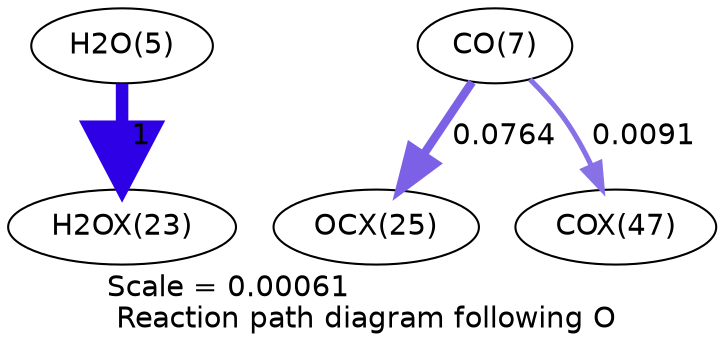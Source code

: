 digraph reaction_paths {
center=1;
s7 -> s26[fontname="Helvetica", penwidth=6, arrowsize=3, color="0.7, 1.5, 0.9"
, label=" 1"];
s9 -> s28[fontname="Helvetica", penwidth=4.06, arrowsize=2.03, color="0.7, 0.576, 0.9"
, label=" 0.0764"];
s9 -> s33[fontname="Helvetica", penwidth=2.45, arrowsize=1.23, color="0.7, 0.509, 0.9"
, label=" 0.0091"];
s7 [ fontname="Helvetica", label="H2O(5)"];
s9 [ fontname="Helvetica", label="CO(7)"];
s26 [ fontname="Helvetica", label="H2OX(23)"];
s28 [ fontname="Helvetica", label="OCX(25)"];
s33 [ fontname="Helvetica", label="COX(47)"];
 label = "Scale = 0.00061\l Reaction path diagram following O";
 fontname = "Helvetica";
}
